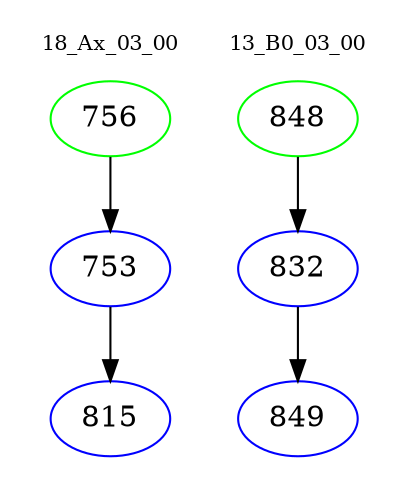 digraph{
subgraph cluster_0 {
color = white
label = "18_Ax_03_00";
fontsize=10;
T0_756 [label="756", color="green"]
T0_756 -> T0_753 [color="black"]
T0_753 [label="753", color="blue"]
T0_753 -> T0_815 [color="black"]
T0_815 [label="815", color="blue"]
}
subgraph cluster_1 {
color = white
label = "13_B0_03_00";
fontsize=10;
T1_848 [label="848", color="green"]
T1_848 -> T1_832 [color="black"]
T1_832 [label="832", color="blue"]
T1_832 -> T1_849 [color="black"]
T1_849 [label="849", color="blue"]
}
}
